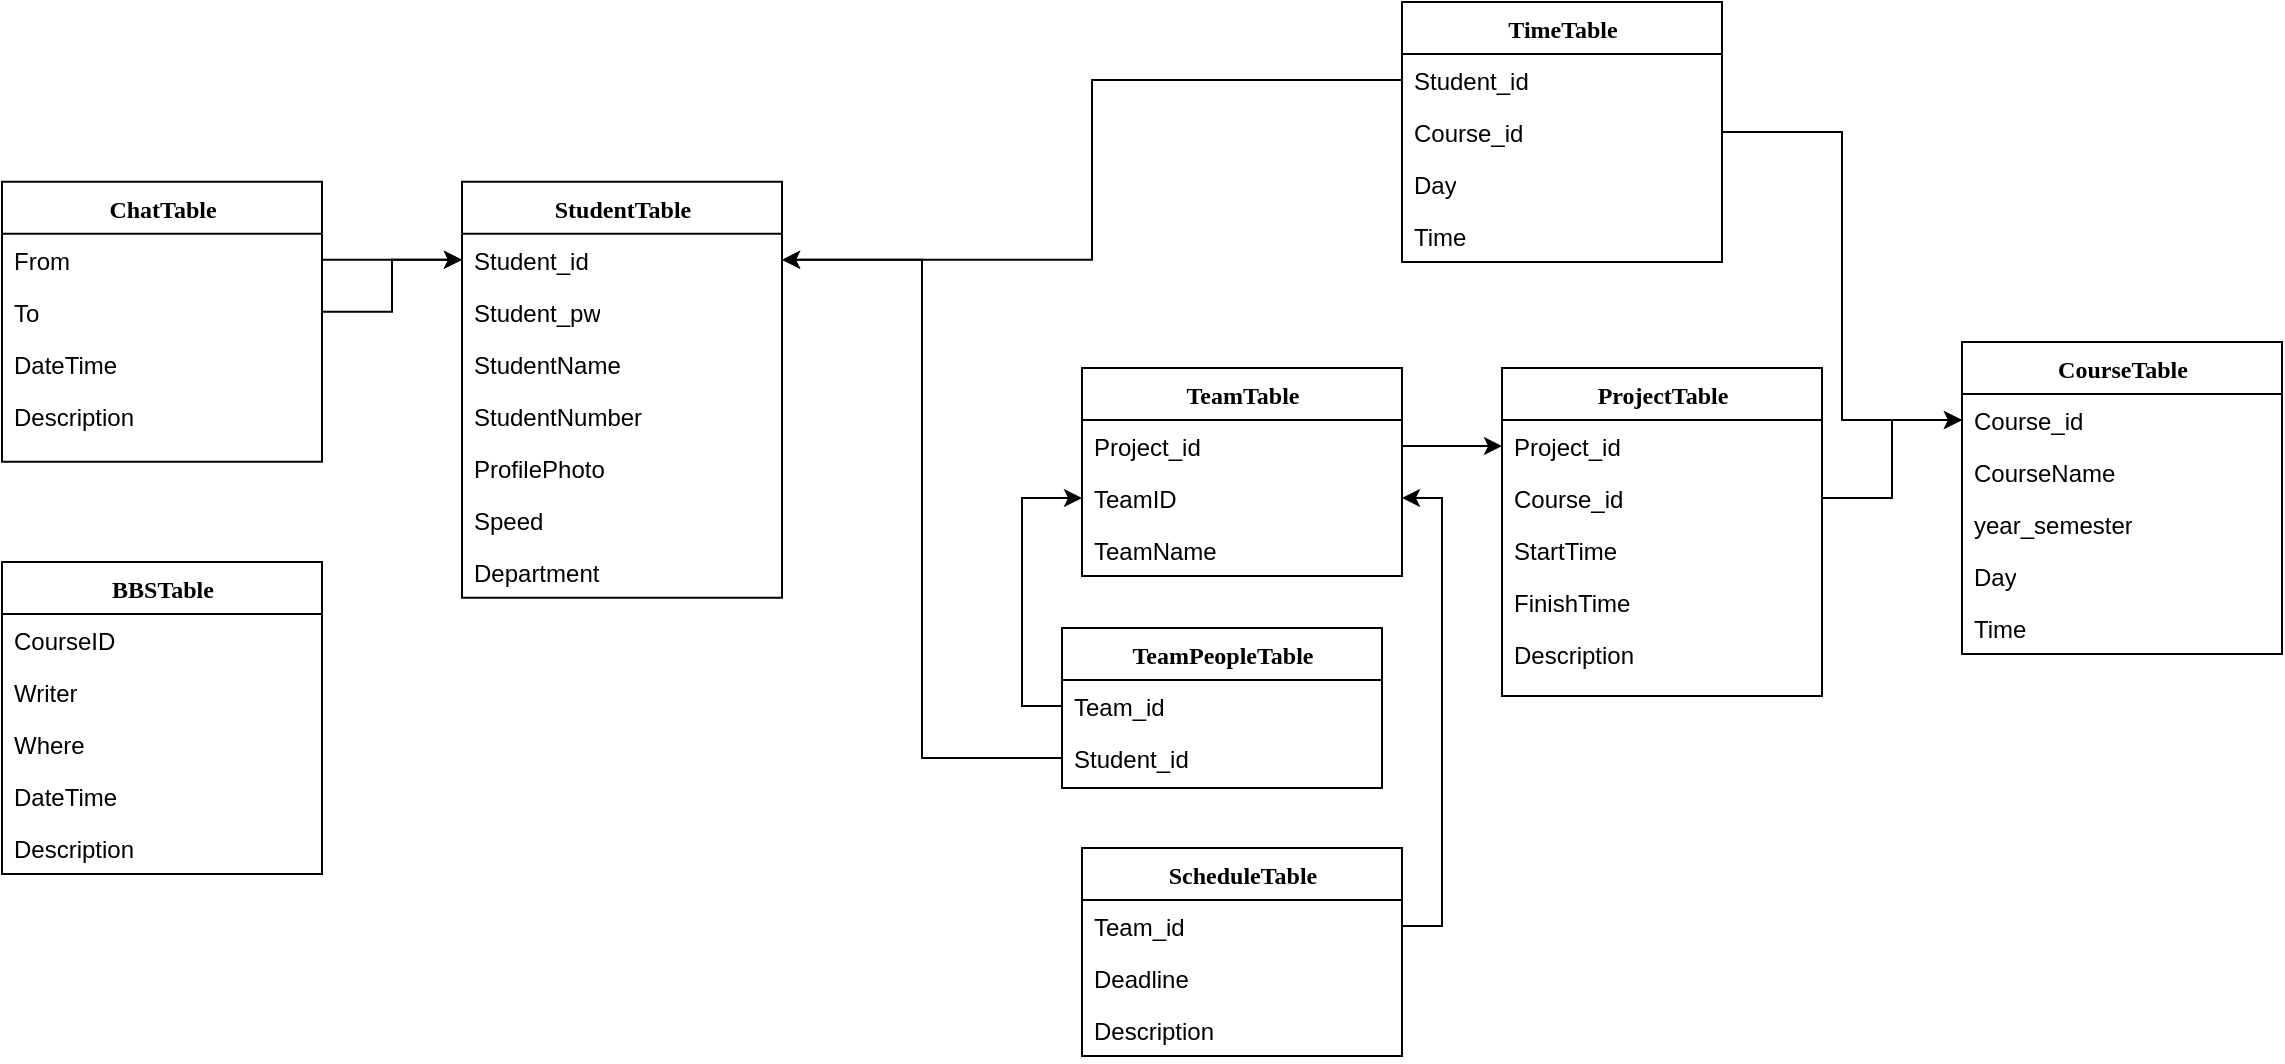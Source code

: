 <mxfile version="22.0.8" type="device">
  <diagram name="Page-1" id="9f46799a-70d6-7492-0946-bef42562c5a5">
    <mxGraphModel dx="1221" dy="783" grid="1" gridSize="10" guides="1" tooltips="1" connect="1" arrows="1" fold="1" page="1" pageScale="1" pageWidth="1100" pageHeight="850" background="none" math="0" shadow="0">
      <root>
        <mxCell id="0" />
        <mxCell id="1" parent="0" />
        <mxCell id="78961159f06e98e8-56" value="StudentTable" style="swimlane;html=1;fontStyle=1;align=center;verticalAlign=top;childLayout=stackLayout;horizontal=1;startSize=26;horizontalStack=0;resizeParent=1;resizeLast=0;collapsible=1;marginBottom=0;swimlaneFillColor=#ffffff;rounded=0;shadow=0;comic=0;labelBackgroundColor=none;strokeWidth=1;fillColor=none;fontFamily=Verdana;fontSize=12" parent="1" vertex="1">
          <mxGeometry x="380" y="249.89" width="160" height="208" as="geometry" />
        </mxCell>
        <mxCell id="78961159f06e98e8-61" value="Student_id" style="text;html=1;strokeColor=none;fillColor=none;align=left;verticalAlign=top;spacingLeft=4;spacingRight=4;whiteSpace=wrap;overflow=hidden;rotatable=0;points=[[0,0.5],[1,0.5]];portConstraint=eastwest;" parent="78961159f06e98e8-56" vertex="1">
          <mxGeometry y="26" width="160" height="26" as="geometry" />
        </mxCell>
        <mxCell id="Kbj0ndevEB6e36U_Cju4-36" value="Student_pw" style="text;html=1;strokeColor=none;fillColor=none;align=left;verticalAlign=top;spacingLeft=4;spacingRight=4;whiteSpace=wrap;overflow=hidden;rotatable=0;points=[[0,0.5],[1,0.5]];portConstraint=eastwest;" vertex="1" parent="78961159f06e98e8-56">
          <mxGeometry y="52" width="160" height="26" as="geometry" />
        </mxCell>
        <mxCell id="78961159f06e98e8-62" value="StudentName" style="text;html=1;strokeColor=none;fillColor=none;align=left;verticalAlign=top;spacingLeft=4;spacingRight=4;whiteSpace=wrap;overflow=hidden;rotatable=0;points=[[0,0.5],[1,0.5]];portConstraint=eastwest;" parent="78961159f06e98e8-56" vertex="1">
          <mxGeometry y="78" width="160" height="26" as="geometry" />
        </mxCell>
        <mxCell id="Kbj0ndevEB6e36U_Cju4-64" value="StudentNumber" style="text;html=1;strokeColor=none;fillColor=none;align=left;verticalAlign=top;spacingLeft=4;spacingRight=4;whiteSpace=wrap;overflow=hidden;rotatable=0;points=[[0,0.5],[1,0.5]];portConstraint=eastwest;" vertex="1" parent="78961159f06e98e8-56">
          <mxGeometry y="104" width="160" height="26" as="geometry" />
        </mxCell>
        <mxCell id="78961159f06e98e8-63" value="ProfilePhoto" style="text;html=1;strokeColor=none;fillColor=none;align=left;verticalAlign=top;spacingLeft=4;spacingRight=4;whiteSpace=wrap;overflow=hidden;rotatable=0;points=[[0,0.5],[1,0.5]];portConstraint=eastwest;" parent="78961159f06e98e8-56" vertex="1">
          <mxGeometry y="130" width="160" height="26" as="geometry" />
        </mxCell>
        <mxCell id="78961159f06e98e8-65" value="Speed" style="text;html=1;strokeColor=none;fillColor=none;align=left;verticalAlign=top;spacingLeft=4;spacingRight=4;whiteSpace=wrap;overflow=hidden;rotatable=0;points=[[0,0.5],[1,0.5]];portConstraint=eastwest;" parent="78961159f06e98e8-56" vertex="1">
          <mxGeometry y="156" width="160" height="26" as="geometry" />
        </mxCell>
        <mxCell id="78961159f06e98e8-68" value="Department" style="text;html=1;strokeColor=none;fillColor=none;align=left;verticalAlign=top;spacingLeft=4;spacingRight=4;whiteSpace=wrap;overflow=hidden;rotatable=0;points=[[0,0.5],[1,0.5]];portConstraint=eastwest;" parent="78961159f06e98e8-56" vertex="1">
          <mxGeometry y="182" width="160" height="26" as="geometry" />
        </mxCell>
        <mxCell id="ZljQQdMXhJ-rc92XokVF-6" value="TimeTable" style="swimlane;html=1;fontStyle=1;align=center;verticalAlign=top;childLayout=stackLayout;horizontal=1;startSize=26;horizontalStack=0;resizeParent=1;resizeLast=0;collapsible=1;marginBottom=0;swimlaneFillColor=#ffffff;rounded=0;shadow=0;comic=0;labelBackgroundColor=none;strokeWidth=1;fillColor=none;fontFamily=Verdana;fontSize=12" parent="1" vertex="1">
          <mxGeometry x="850" y="160" width="160" height="130" as="geometry" />
        </mxCell>
        <mxCell id="ZljQQdMXhJ-rc92XokVF-7" value="Student_id" style="text;html=1;strokeColor=none;fillColor=none;align=left;verticalAlign=top;spacingLeft=4;spacingRight=4;whiteSpace=wrap;overflow=hidden;rotatable=0;points=[[0,0.5],[1,0.5]];portConstraint=eastwest;" parent="ZljQQdMXhJ-rc92XokVF-6" vertex="1">
          <mxGeometry y="26" width="160" height="26" as="geometry" />
        </mxCell>
        <mxCell id="Kbj0ndevEB6e36U_Cju4-2" value="Course_id" style="text;html=1;strokeColor=none;fillColor=none;align=left;verticalAlign=top;spacingLeft=4;spacingRight=4;whiteSpace=wrap;overflow=hidden;rotatable=0;points=[[0,0.5],[1,0.5]];portConstraint=eastwest;" vertex="1" parent="ZljQQdMXhJ-rc92XokVF-6">
          <mxGeometry y="52" width="160" height="26" as="geometry" />
        </mxCell>
        <mxCell id="Kbj0ndevEB6e36U_Cju4-26" value="Day" style="text;html=1;strokeColor=none;fillColor=none;align=left;verticalAlign=top;spacingLeft=4;spacingRight=4;whiteSpace=wrap;overflow=hidden;rotatable=0;points=[[0,0.5],[1,0.5]];portConstraint=eastwest;" vertex="1" parent="ZljQQdMXhJ-rc92XokVF-6">
          <mxGeometry y="78" width="160" height="26" as="geometry" />
        </mxCell>
        <mxCell id="Kbj0ndevEB6e36U_Cju4-27" value="Time" style="text;html=1;strokeColor=none;fillColor=none;align=left;verticalAlign=top;spacingLeft=4;spacingRight=4;whiteSpace=wrap;overflow=hidden;rotatable=0;points=[[0,0.5],[1,0.5]];portConstraint=eastwest;" vertex="1" parent="ZljQQdMXhJ-rc92XokVF-6">
          <mxGeometry y="104" width="160" height="26" as="geometry" />
        </mxCell>
        <mxCell id="ZljQQdMXhJ-rc92XokVF-15" value="ProjectTable" style="swimlane;html=1;fontStyle=1;align=center;verticalAlign=top;childLayout=stackLayout;horizontal=1;startSize=26;horizontalStack=0;resizeParent=1;resizeLast=0;collapsible=1;marginBottom=0;swimlaneFillColor=#ffffff;rounded=0;shadow=0;comic=0;labelBackgroundColor=none;strokeWidth=1;fillColor=none;fontFamily=Verdana;fontSize=12" parent="1" vertex="1">
          <mxGeometry x="900" y="343" width="160" height="164" as="geometry" />
        </mxCell>
        <mxCell id="ZljQQdMXhJ-rc92XokVF-16" value="Project_id" style="text;html=1;strokeColor=none;fillColor=none;align=left;verticalAlign=top;spacingLeft=4;spacingRight=4;whiteSpace=wrap;overflow=hidden;rotatable=0;points=[[0,0.5],[1,0.5]];portConstraint=eastwest;" parent="ZljQQdMXhJ-rc92XokVF-15" vertex="1">
          <mxGeometry y="26" width="160" height="26" as="geometry" />
        </mxCell>
        <mxCell id="Kbj0ndevEB6e36U_Cju4-37" value="Course_id" style="text;html=1;strokeColor=none;fillColor=none;align=left;verticalAlign=top;spacingLeft=4;spacingRight=4;whiteSpace=wrap;overflow=hidden;rotatable=0;points=[[0,0.5],[1,0.5]];portConstraint=eastwest;" vertex="1" parent="ZljQQdMXhJ-rc92XokVF-15">
          <mxGeometry y="52" width="160" height="26" as="geometry" />
        </mxCell>
        <mxCell id="ZljQQdMXhJ-rc92XokVF-49" value="StartTime&lt;br&gt;" style="text;html=1;strokeColor=none;fillColor=none;align=left;verticalAlign=top;spacingLeft=4;spacingRight=4;whiteSpace=wrap;overflow=hidden;rotatable=0;points=[[0,0.5],[1,0.5]];portConstraint=eastwest;" parent="ZljQQdMXhJ-rc92XokVF-15" vertex="1">
          <mxGeometry y="78" width="160" height="26" as="geometry" />
        </mxCell>
        <mxCell id="ZljQQdMXhJ-rc92XokVF-18" value="FinishTime" style="text;html=1;strokeColor=none;fillColor=none;align=left;verticalAlign=top;spacingLeft=4;spacingRight=4;whiteSpace=wrap;overflow=hidden;rotatable=0;points=[[0,0.5],[1,0.5]];portConstraint=eastwest;" parent="ZljQQdMXhJ-rc92XokVF-15" vertex="1">
          <mxGeometry y="104" width="160" height="26" as="geometry" />
        </mxCell>
        <mxCell id="ZljQQdMXhJ-rc92XokVF-21" value="Description" style="text;html=1;strokeColor=none;fillColor=none;align=left;verticalAlign=top;spacingLeft=4;spacingRight=4;whiteSpace=wrap;overflow=hidden;rotatable=0;points=[[0,0.5],[1,0.5]];portConstraint=eastwest;" parent="ZljQQdMXhJ-rc92XokVF-15" vertex="1">
          <mxGeometry y="130" width="160" height="34" as="geometry" />
        </mxCell>
        <mxCell id="5dLPcuPyOKEvWLIhvNSG-3" value="ChatTable" style="swimlane;html=1;fontStyle=1;align=center;verticalAlign=top;childLayout=stackLayout;horizontal=1;startSize=26;horizontalStack=0;resizeParent=1;resizeLast=0;collapsible=1;marginBottom=0;swimlaneFillColor=#ffffff;rounded=0;shadow=0;comic=0;labelBackgroundColor=none;strokeWidth=1;fillColor=none;fontFamily=Verdana;fontSize=12" parent="1" vertex="1">
          <mxGeometry x="150" y="249.89" width="160" height="140" as="geometry" />
        </mxCell>
        <mxCell id="5dLPcuPyOKEvWLIhvNSG-4" value="From" style="text;html=1;strokeColor=none;fillColor=none;align=left;verticalAlign=top;spacingLeft=4;spacingRight=4;whiteSpace=wrap;overflow=hidden;rotatable=0;points=[[0,0.5],[1,0.5]];portConstraint=eastwest;" parent="5dLPcuPyOKEvWLIhvNSG-3" vertex="1">
          <mxGeometry y="26" width="160" height="26" as="geometry" />
        </mxCell>
        <mxCell id="5dLPcuPyOKEvWLIhvNSG-5" value="To" style="text;html=1;strokeColor=none;fillColor=none;align=left;verticalAlign=top;spacingLeft=4;spacingRight=4;whiteSpace=wrap;overflow=hidden;rotatable=0;points=[[0,0.5],[1,0.5]];portConstraint=eastwest;" parent="5dLPcuPyOKEvWLIhvNSG-3" vertex="1">
          <mxGeometry y="52" width="160" height="26" as="geometry" />
        </mxCell>
        <mxCell id="5dLPcuPyOKEvWLIhvNSG-6" value="DateTime" style="text;html=1;strokeColor=none;fillColor=none;align=left;verticalAlign=top;spacingLeft=4;spacingRight=4;whiteSpace=wrap;overflow=hidden;rotatable=0;points=[[0,0.5],[1,0.5]];portConstraint=eastwest;" parent="5dLPcuPyOKEvWLIhvNSG-3" vertex="1">
          <mxGeometry y="78" width="160" height="26" as="geometry" />
        </mxCell>
        <mxCell id="5dLPcuPyOKEvWLIhvNSG-9" value="Description" style="text;html=1;strokeColor=none;fillColor=none;align=left;verticalAlign=top;spacingLeft=4;spacingRight=4;whiteSpace=wrap;overflow=hidden;rotatable=0;points=[[0,0.5],[1,0.5]];portConstraint=eastwest;" parent="5dLPcuPyOKEvWLIhvNSG-3" vertex="1">
          <mxGeometry y="104" width="160" height="26" as="geometry" />
        </mxCell>
        <mxCell id="5dLPcuPyOKEvWLIhvNSG-11" style="edgeStyle=orthogonalEdgeStyle;rounded=0;orthogonalLoop=1;jettySize=auto;html=1;exitX=1;exitY=0.5;exitDx=0;exitDy=0;entryX=0;entryY=0.5;entryDx=0;entryDy=0;" parent="1" source="5dLPcuPyOKEvWLIhvNSG-4" target="78961159f06e98e8-61" edge="1">
          <mxGeometry relative="1" as="geometry" />
        </mxCell>
        <mxCell id="Kbj0ndevEB6e36U_Cju4-3" style="edgeStyle=orthogonalEdgeStyle;rounded=0;orthogonalLoop=1;jettySize=auto;html=1;exitX=0;exitY=0.5;exitDx=0;exitDy=0;entryX=1;entryY=0.5;entryDx=0;entryDy=0;" edge="1" parent="1" source="ZljQQdMXhJ-rc92XokVF-7" target="78961159f06e98e8-61">
          <mxGeometry relative="1" as="geometry" />
        </mxCell>
        <mxCell id="Kbj0ndevEB6e36U_Cju4-29" style="edgeStyle=orthogonalEdgeStyle;rounded=0;orthogonalLoop=1;jettySize=auto;html=1;exitX=1;exitY=0.5;exitDx=0;exitDy=0;entryX=0;entryY=0.5;entryDx=0;entryDy=0;" edge="1" parent="1" source="5dLPcuPyOKEvWLIhvNSG-5" target="78961159f06e98e8-61">
          <mxGeometry relative="1" as="geometry" />
        </mxCell>
        <mxCell id="Kbj0ndevEB6e36U_Cju4-30" value="BBSTable" style="swimlane;html=1;fontStyle=1;align=center;verticalAlign=top;childLayout=stackLayout;horizontal=1;startSize=26;horizontalStack=0;resizeParent=1;resizeLast=0;collapsible=1;marginBottom=0;swimlaneFillColor=#ffffff;rounded=0;shadow=0;comic=0;labelBackgroundColor=none;strokeWidth=1;fillColor=none;fontFamily=Verdana;fontSize=12" vertex="1" parent="1">
          <mxGeometry x="150" y="440" width="160" height="156" as="geometry" />
        </mxCell>
        <mxCell id="Kbj0ndevEB6e36U_Cju4-31" value="CourseID" style="text;html=1;strokeColor=none;fillColor=none;align=left;verticalAlign=top;spacingLeft=4;spacingRight=4;whiteSpace=wrap;overflow=hidden;rotatable=0;points=[[0,0.5],[1,0.5]];portConstraint=eastwest;" vertex="1" parent="Kbj0ndevEB6e36U_Cju4-30">
          <mxGeometry y="26" width="160" height="26" as="geometry" />
        </mxCell>
        <mxCell id="Kbj0ndevEB6e36U_Cju4-32" value="Writer" style="text;html=1;strokeColor=none;fillColor=none;align=left;verticalAlign=top;spacingLeft=4;spacingRight=4;whiteSpace=wrap;overflow=hidden;rotatable=0;points=[[0,0.5],[1,0.5]];portConstraint=eastwest;" vertex="1" parent="Kbj0ndevEB6e36U_Cju4-30">
          <mxGeometry y="52" width="160" height="26" as="geometry" />
        </mxCell>
        <mxCell id="Kbj0ndevEB6e36U_Cju4-35" value="Where" style="text;html=1;strokeColor=none;fillColor=none;align=left;verticalAlign=top;spacingLeft=4;spacingRight=4;whiteSpace=wrap;overflow=hidden;rotatable=0;points=[[0,0.5],[1,0.5]];portConstraint=eastwest;" vertex="1" parent="Kbj0ndevEB6e36U_Cju4-30">
          <mxGeometry y="78" width="160" height="26" as="geometry" />
        </mxCell>
        <mxCell id="Kbj0ndevEB6e36U_Cju4-33" value="DateTime" style="text;html=1;strokeColor=none;fillColor=none;align=left;verticalAlign=top;spacingLeft=4;spacingRight=4;whiteSpace=wrap;overflow=hidden;rotatable=0;points=[[0,0.5],[1,0.5]];portConstraint=eastwest;" vertex="1" parent="Kbj0ndevEB6e36U_Cju4-30">
          <mxGeometry y="104" width="160" height="26" as="geometry" />
        </mxCell>
        <mxCell id="Kbj0ndevEB6e36U_Cju4-34" value="Description" style="text;html=1;strokeColor=none;fillColor=none;align=left;verticalAlign=top;spacingLeft=4;spacingRight=4;whiteSpace=wrap;overflow=hidden;rotatable=0;points=[[0,0.5],[1,0.5]];portConstraint=eastwest;" vertex="1" parent="Kbj0ndevEB6e36U_Cju4-30">
          <mxGeometry y="130" width="160" height="26" as="geometry" />
        </mxCell>
        <mxCell id="Kbj0ndevEB6e36U_Cju4-39" value="TeamTable" style="swimlane;html=1;fontStyle=1;align=center;verticalAlign=top;childLayout=stackLayout;horizontal=1;startSize=26;horizontalStack=0;resizeParent=1;resizeLast=0;collapsible=1;marginBottom=0;swimlaneFillColor=#ffffff;rounded=0;shadow=0;comic=0;labelBackgroundColor=none;strokeWidth=1;fillColor=none;fontFamily=Verdana;fontSize=12" vertex="1" parent="1">
          <mxGeometry x="690" y="343" width="160" height="104" as="geometry" />
        </mxCell>
        <mxCell id="Kbj0ndevEB6e36U_Cju4-40" value="Project_id" style="text;html=1;strokeColor=none;fillColor=none;align=left;verticalAlign=top;spacingLeft=4;spacingRight=4;whiteSpace=wrap;overflow=hidden;rotatable=0;points=[[0,0.5],[1,0.5]];portConstraint=eastwest;" vertex="1" parent="Kbj0ndevEB6e36U_Cju4-39">
          <mxGeometry y="26" width="160" height="26" as="geometry" />
        </mxCell>
        <mxCell id="Kbj0ndevEB6e36U_Cju4-41" value="TeamID" style="text;html=1;strokeColor=none;fillColor=none;align=left;verticalAlign=top;spacingLeft=4;spacingRight=4;whiteSpace=wrap;overflow=hidden;rotatable=0;points=[[0,0.5],[1,0.5]];portConstraint=eastwest;" vertex="1" parent="Kbj0ndevEB6e36U_Cju4-39">
          <mxGeometry y="52" width="160" height="26" as="geometry" />
        </mxCell>
        <mxCell id="Kbj0ndevEB6e36U_Cju4-61" value="TeamName" style="text;html=1;strokeColor=none;fillColor=none;align=left;verticalAlign=top;spacingLeft=4;spacingRight=4;whiteSpace=wrap;overflow=hidden;rotatable=0;points=[[0,0.5],[1,0.5]];portConstraint=eastwest;" vertex="1" parent="Kbj0ndevEB6e36U_Cju4-39">
          <mxGeometry y="78" width="160" height="26" as="geometry" />
        </mxCell>
        <mxCell id="Kbj0ndevEB6e36U_Cju4-47" value="TeamPeopleTable" style="swimlane;html=1;fontStyle=1;align=center;verticalAlign=top;childLayout=stackLayout;horizontal=1;startSize=26;horizontalStack=0;resizeParent=1;resizeLast=0;collapsible=1;marginBottom=0;swimlaneFillColor=#ffffff;rounded=0;shadow=0;comic=0;labelBackgroundColor=none;strokeWidth=1;fillColor=none;fontFamily=Verdana;fontSize=12" vertex="1" parent="1">
          <mxGeometry x="680" y="473" width="160" height="80" as="geometry" />
        </mxCell>
        <mxCell id="Kbj0ndevEB6e36U_Cju4-49" value="Team_id" style="text;html=1;strokeColor=none;fillColor=none;align=left;verticalAlign=top;spacingLeft=4;spacingRight=4;whiteSpace=wrap;overflow=hidden;rotatable=0;points=[[0,0.5],[1,0.5]];portConstraint=eastwest;" vertex="1" parent="Kbj0ndevEB6e36U_Cju4-47">
          <mxGeometry y="26" width="160" height="26" as="geometry" />
        </mxCell>
        <mxCell id="Kbj0ndevEB6e36U_Cju4-50" value="Student_id" style="text;html=1;strokeColor=none;fillColor=none;align=left;verticalAlign=top;spacingLeft=4;spacingRight=4;whiteSpace=wrap;overflow=hidden;rotatable=0;points=[[0,0.5],[1,0.5]];portConstraint=eastwest;" vertex="1" parent="Kbj0ndevEB6e36U_Cju4-47">
          <mxGeometry y="52" width="160" height="26" as="geometry" />
        </mxCell>
        <mxCell id="Kbj0ndevEB6e36U_Cju4-52" style="edgeStyle=orthogonalEdgeStyle;rounded=0;orthogonalLoop=1;jettySize=auto;html=1;exitX=0;exitY=0.5;exitDx=0;exitDy=0;entryX=0;entryY=0.5;entryDx=0;entryDy=0;" edge="1" parent="1" source="Kbj0ndevEB6e36U_Cju4-49" target="Kbj0ndevEB6e36U_Cju4-41">
          <mxGeometry relative="1" as="geometry" />
        </mxCell>
        <mxCell id="Kbj0ndevEB6e36U_Cju4-53" style="edgeStyle=orthogonalEdgeStyle;rounded=0;orthogonalLoop=1;jettySize=auto;html=1;exitX=0;exitY=0.5;exitDx=0;exitDy=0;entryX=1;entryY=0.5;entryDx=0;entryDy=0;" edge="1" parent="1" source="Kbj0ndevEB6e36U_Cju4-50" target="78961159f06e98e8-61">
          <mxGeometry relative="1" as="geometry" />
        </mxCell>
        <mxCell id="Kbj0ndevEB6e36U_Cju4-57" value="ScheduleTable" style="swimlane;html=1;fontStyle=1;align=center;verticalAlign=top;childLayout=stackLayout;horizontal=1;startSize=26;horizontalStack=0;resizeParent=1;resizeLast=0;collapsible=1;marginBottom=0;swimlaneFillColor=#ffffff;rounded=0;shadow=0;comic=0;labelBackgroundColor=none;strokeWidth=1;fillColor=none;fontFamily=Verdana;fontSize=12" vertex="1" parent="1">
          <mxGeometry x="690" y="583" width="160" height="104" as="geometry" />
        </mxCell>
        <mxCell id="Kbj0ndevEB6e36U_Cju4-58" value="Team_id" style="text;html=1;strokeColor=none;fillColor=none;align=left;verticalAlign=top;spacingLeft=4;spacingRight=4;whiteSpace=wrap;overflow=hidden;rotatable=0;points=[[0,0.5],[1,0.5]];portConstraint=eastwest;" vertex="1" parent="Kbj0ndevEB6e36U_Cju4-57">
          <mxGeometry y="26" width="160" height="26" as="geometry" />
        </mxCell>
        <mxCell id="Kbj0ndevEB6e36U_Cju4-59" value="Deadline" style="text;html=1;strokeColor=none;fillColor=none;align=left;verticalAlign=top;spacingLeft=4;spacingRight=4;whiteSpace=wrap;overflow=hidden;rotatable=0;points=[[0,0.5],[1,0.5]];portConstraint=eastwest;" vertex="1" parent="Kbj0ndevEB6e36U_Cju4-57">
          <mxGeometry y="52" width="160" height="26" as="geometry" />
        </mxCell>
        <mxCell id="Kbj0ndevEB6e36U_Cju4-63" value="Description" style="text;html=1;strokeColor=none;fillColor=none;align=left;verticalAlign=top;spacingLeft=4;spacingRight=4;whiteSpace=wrap;overflow=hidden;rotatable=0;points=[[0,0.5],[1,0.5]];portConstraint=eastwest;" vertex="1" parent="Kbj0ndevEB6e36U_Cju4-57">
          <mxGeometry y="78" width="160" height="26" as="geometry" />
        </mxCell>
        <mxCell id="Kbj0ndevEB6e36U_Cju4-60" style="edgeStyle=orthogonalEdgeStyle;rounded=0;orthogonalLoop=1;jettySize=auto;html=1;exitX=1;exitY=0.5;exitDx=0;exitDy=0;entryX=1;entryY=0.5;entryDx=0;entryDy=0;" edge="1" parent="1" source="Kbj0ndevEB6e36U_Cju4-58" target="Kbj0ndevEB6e36U_Cju4-41">
          <mxGeometry relative="1" as="geometry" />
        </mxCell>
        <mxCell id="Kbj0ndevEB6e36U_Cju4-66" style="edgeStyle=orthogonalEdgeStyle;rounded=0;orthogonalLoop=1;jettySize=auto;html=1;exitX=1;exitY=0.5;exitDx=0;exitDy=0;entryX=0;entryY=0.5;entryDx=0;entryDy=0;" edge="1" parent="1" source="Kbj0ndevEB6e36U_Cju4-40" target="ZljQQdMXhJ-rc92XokVF-16">
          <mxGeometry relative="1" as="geometry" />
        </mxCell>
        <mxCell id="Kbj0ndevEB6e36U_Cju4-70" value="CourseTable" style="swimlane;html=1;fontStyle=1;align=center;verticalAlign=top;childLayout=stackLayout;horizontal=1;startSize=26;horizontalStack=0;resizeParent=1;resizeLast=0;collapsible=1;marginBottom=0;swimlaneFillColor=#ffffff;rounded=0;shadow=0;comic=0;labelBackgroundColor=none;strokeWidth=1;fillColor=none;fontFamily=Verdana;fontSize=12" vertex="1" parent="1">
          <mxGeometry x="1130" y="330" width="160" height="156" as="geometry" />
        </mxCell>
        <mxCell id="Kbj0ndevEB6e36U_Cju4-71" value="Course_id" style="text;html=1;strokeColor=none;fillColor=none;align=left;verticalAlign=top;spacingLeft=4;spacingRight=4;whiteSpace=wrap;overflow=hidden;rotatable=0;points=[[0,0.5],[1,0.5]];portConstraint=eastwest;" vertex="1" parent="Kbj0ndevEB6e36U_Cju4-70">
          <mxGeometry y="26" width="160" height="26" as="geometry" />
        </mxCell>
        <mxCell id="Kbj0ndevEB6e36U_Cju4-72" value="CourseName" style="text;html=1;strokeColor=none;fillColor=none;align=left;verticalAlign=top;spacingLeft=4;spacingRight=4;whiteSpace=wrap;overflow=hidden;rotatable=0;points=[[0,0.5],[1,0.5]];portConstraint=eastwest;" vertex="1" parent="Kbj0ndevEB6e36U_Cju4-70">
          <mxGeometry y="52" width="160" height="26" as="geometry" />
        </mxCell>
        <mxCell id="ZljQQdMXhJ-rc92XokVF-8" value="year_semester" style="text;html=1;strokeColor=none;fillColor=none;align=left;verticalAlign=top;spacingLeft=4;spacingRight=4;whiteSpace=wrap;overflow=hidden;rotatable=0;points=[[0,0.5],[1,0.5]];portConstraint=eastwest;" parent="Kbj0ndevEB6e36U_Cju4-70" vertex="1">
          <mxGeometry y="78" width="160" height="26" as="geometry" />
        </mxCell>
        <mxCell id="Kbj0ndevEB6e36U_Cju4-74" value="Day" style="text;html=1;strokeColor=none;fillColor=none;align=left;verticalAlign=top;spacingLeft=4;spacingRight=4;whiteSpace=wrap;overflow=hidden;rotatable=0;points=[[0,0.5],[1,0.5]];portConstraint=eastwest;" vertex="1" parent="Kbj0ndevEB6e36U_Cju4-70">
          <mxGeometry y="104" width="160" height="26" as="geometry" />
        </mxCell>
        <mxCell id="Kbj0ndevEB6e36U_Cju4-82" value="Time" style="text;html=1;strokeColor=none;fillColor=none;align=left;verticalAlign=top;spacingLeft=4;spacingRight=4;whiteSpace=wrap;overflow=hidden;rotatable=0;points=[[0,0.5],[1,0.5]];portConstraint=eastwest;" vertex="1" parent="Kbj0ndevEB6e36U_Cju4-70">
          <mxGeometry y="130" width="160" height="26" as="geometry" />
        </mxCell>
        <mxCell id="Kbj0ndevEB6e36U_Cju4-79" style="edgeStyle=orthogonalEdgeStyle;rounded=0;orthogonalLoop=1;jettySize=auto;html=1;exitX=1;exitY=0.5;exitDx=0;exitDy=0;entryX=0;entryY=0.5;entryDx=0;entryDy=0;" edge="1" parent="1" source="Kbj0ndevEB6e36U_Cju4-2" target="Kbj0ndevEB6e36U_Cju4-71">
          <mxGeometry relative="1" as="geometry" />
        </mxCell>
        <mxCell id="Kbj0ndevEB6e36U_Cju4-80" style="edgeStyle=orthogonalEdgeStyle;rounded=0;orthogonalLoop=1;jettySize=auto;html=1;exitX=1;exitY=0.5;exitDx=0;exitDy=0;entryX=0;entryY=0.5;entryDx=0;entryDy=0;" edge="1" parent="1" source="Kbj0ndevEB6e36U_Cju4-37" target="Kbj0ndevEB6e36U_Cju4-71">
          <mxGeometry relative="1" as="geometry" />
        </mxCell>
      </root>
    </mxGraphModel>
  </diagram>
</mxfile>
